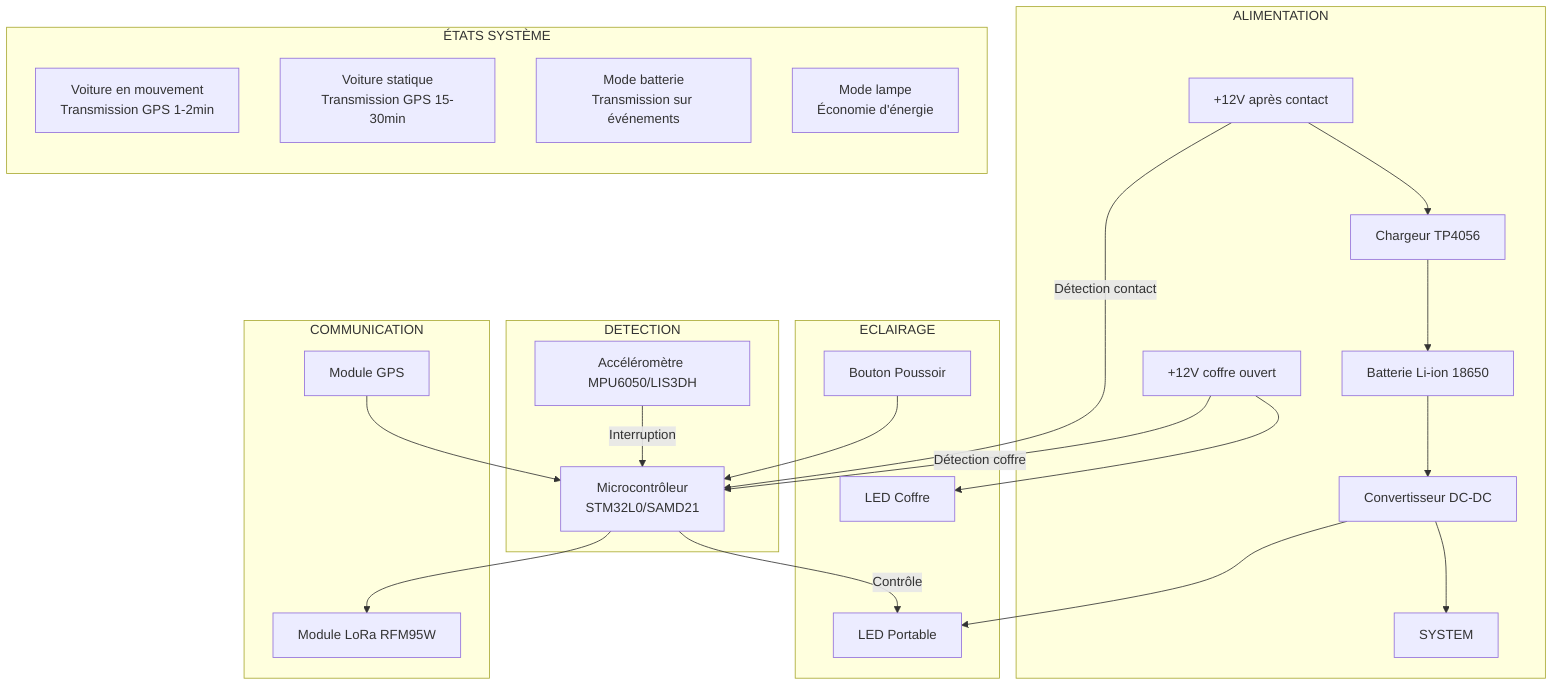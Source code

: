flowchart TD
    subgraph ALIMENTATION
        BAT[Batterie Li-ion 18650]
        CH[Chargeur TP4056]
        DC[Convertisseur DC-DC]
        D12V1[+12V après contact]
        D12V2[+12V coffre ouvert]
        
        D12V1 --> CH
        CH --> BAT
        BAT --> DC
        DC --> SYSTEM
    end

    subgraph DETECTION
        ACC[Accéléromètre MPU6050/LIS3DH]
        ACC --> |Interruption| MCU
        D12V2 --> |Détection coffre| MCU
        D12V1 --> |Détection contact| MCU
    end

    subgraph ECLAIRAGE
        LED1[LED Coffre]
        LED2[LED Portable]
        BTN[Bouton Poussoir]
        
        D12V2 --> LED1
        DC --> LED2
        BTN --> MCU
        MCU --> |Contrôle| LED2
    end

    subgraph COMMUNICATION
        MCU[Microcontrôleur\nSTM32L0/SAMD21]
        GPS[Module GPS]
        LORA[Module LoRa RFM95W]
        
        GPS --> MCU
        MCU --> LORA
    end

    subgraph ETATS["ÉTATS SYSTÈME"]
        direction TB
        E1[Voiture en mouvement\nTransmission GPS 1-2min]
        E2[Voiture statique\nTransmission GPS 15-30min]
        E3[Mode batterie\nTransmission sur événements]
        E4[Mode lampe\nÉconomie d'énergie]
    end